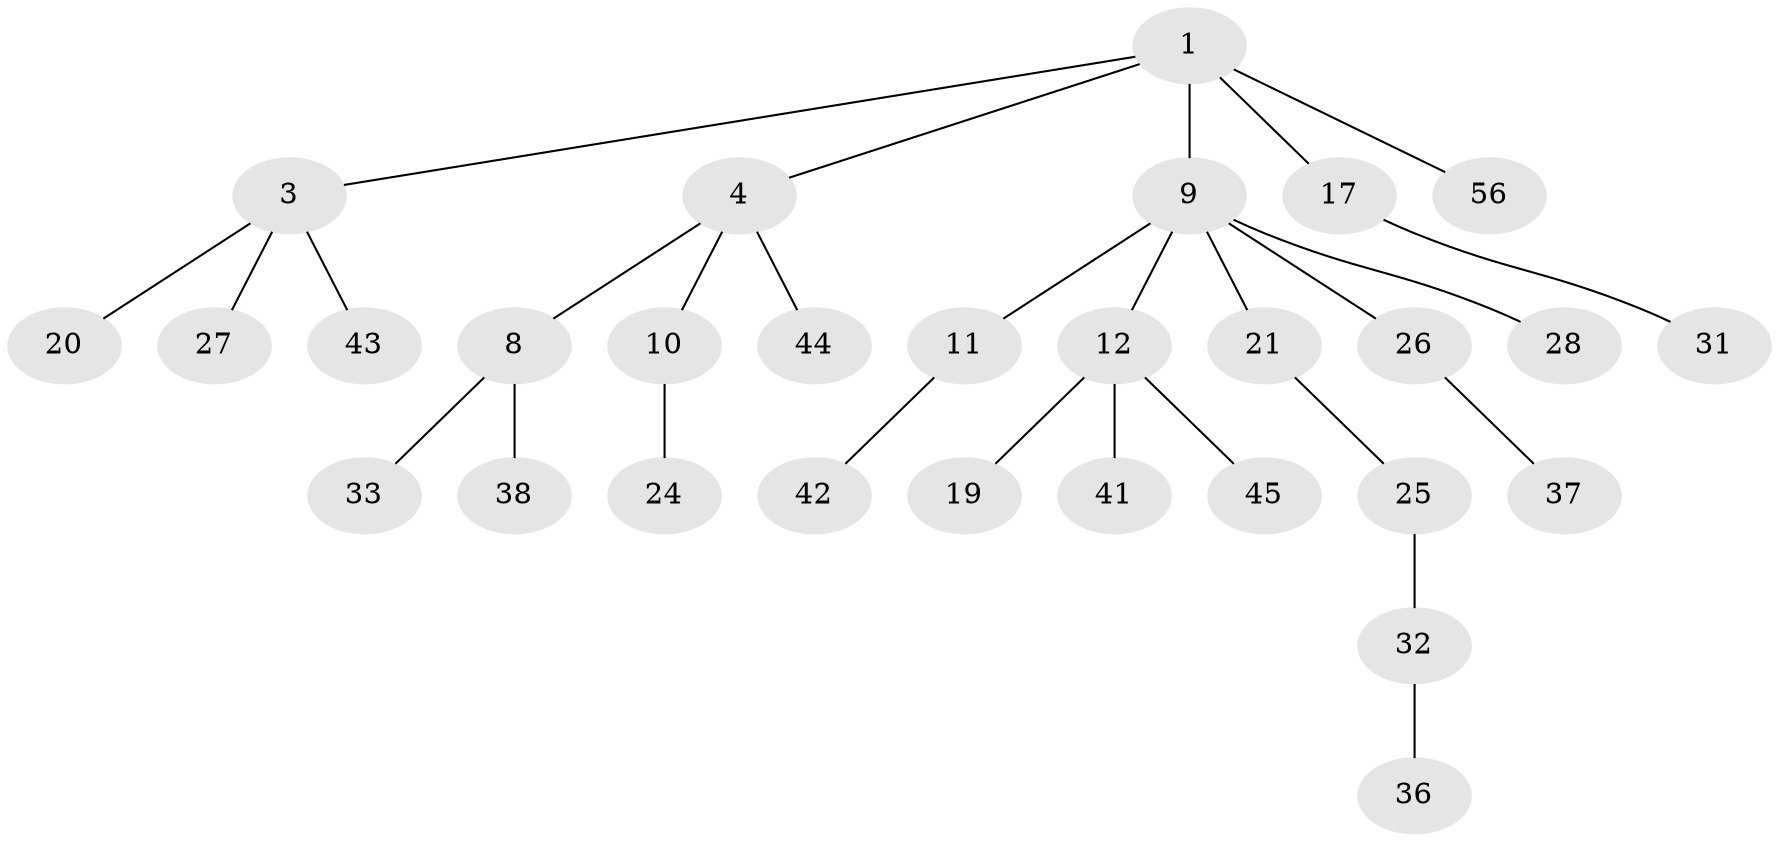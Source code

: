 // original degree distribution, {3: 0.13793103448275862, 4: 0.05172413793103448, 2: 0.3448275862068966, 6: 0.017241379310344827, 7: 0.017241379310344827, 1: 0.43103448275862066}
// Generated by graph-tools (version 1.1) at 2025/15/03/09/25 04:15:21]
// undirected, 29 vertices, 28 edges
graph export_dot {
graph [start="1"]
  node [color=gray90,style=filled];
  1 [super="+2"];
  3 [super="+5"];
  4 [super="+6+14"];
  8 [super="+18"];
  9 [super="+16+29"];
  10 [super="+22"];
  11 [super="+30+53"];
  12 [super="+34"];
  17;
  19;
  20 [super="+23"];
  21;
  24 [super="+49"];
  25;
  26;
  27;
  28 [super="+51"];
  31 [super="+48"];
  32;
  33 [super="+46"];
  36;
  37;
  38;
  41;
  42;
  43;
  44 [super="+54"];
  45 [super="+50+47"];
  56;
  1 -- 4;
  1 -- 17;
  1 -- 56;
  1 -- 3;
  1 -- 9;
  3 -- 27;
  3 -- 43;
  3 -- 20;
  4 -- 8;
  4 -- 10;
  4 -- 44;
  8 -- 38;
  8 -- 33;
  9 -- 11;
  9 -- 12;
  9 -- 21;
  9 -- 28;
  9 -- 26;
  10 -- 24;
  11 -- 42;
  12 -- 19;
  12 -- 41;
  12 -- 45;
  17 -- 31;
  21 -- 25;
  25 -- 32;
  26 -- 37;
  32 -- 36;
}
